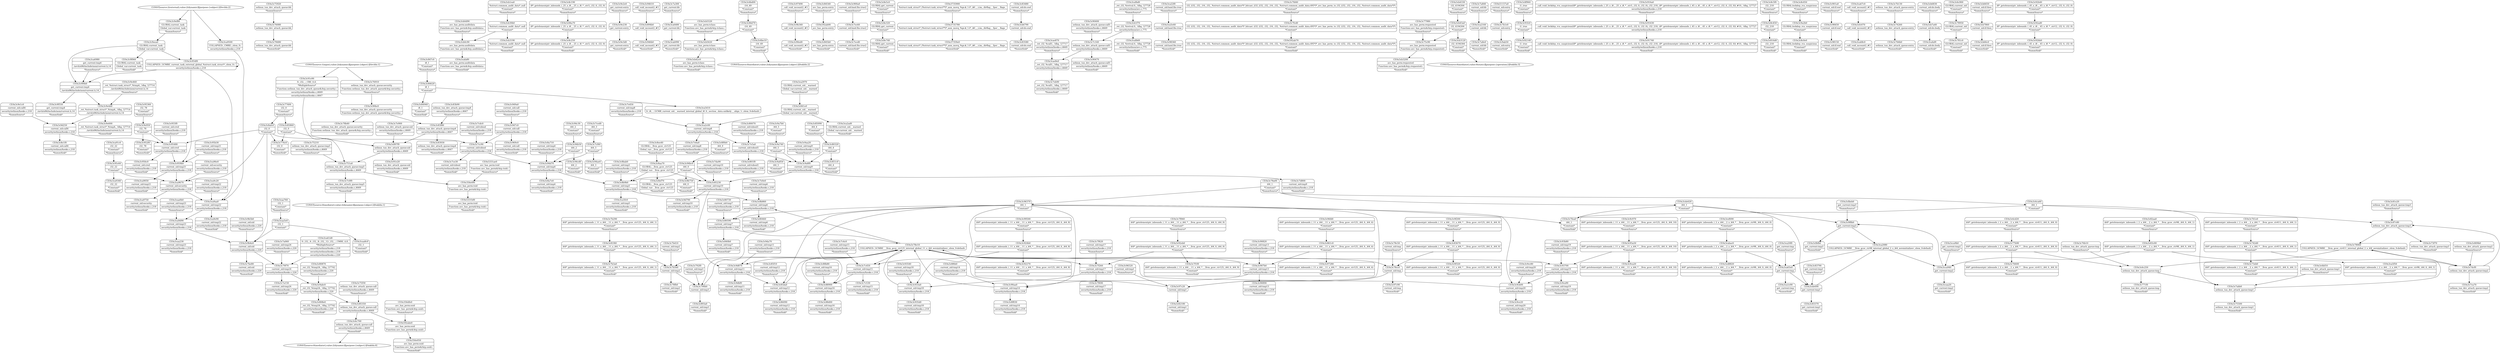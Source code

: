 digraph {
	"CONST[source:2(external),value:2(dynamic)][purpose:{subject}][SrcIdx:2]"
	CE0x3ca9e90 [shape=record,shape=Mrecord,label="{CE0x3ca9e90|current_sid:tmp22|security/selinux/hooks.c,218|*SummSink*}"]
	CE0x3c78480 [shape=record,shape=Mrecord,label="{CE0x3c78480|selinux_tun_dev_attach_queue:bb|*SummSink*}"]
	CE0x3cb0d90 [shape=record,shape=Mrecord,label="{CE0x3cb0d90|avc_has_perm:auditdata|Function::avc_has_perm&Arg::auditdata::|*SummSource*}"]
	CE0x3c9ca20 [shape=record,shape=Mrecord,label="{CE0x3c9ca20|i64*_getelementptr_inbounds_(_11_x_i64_,_11_x_i64_*___llvm_gcov_ctr125,_i64_0,_i64_10)|*Constant*|*SummSink*}"]
	CE0x3c8c250 [shape=record,shape=Mrecord,label="{CE0x3c8c250|i8*_getelementptr_inbounds_(_25_x_i8_,_25_x_i8_*_.str3,_i32_0,_i32_0)|*Constant*|*SummSink*}"]
	CE0x3c9e2e0 [shape=record,shape=Mrecord,label="{CE0x3c9e2e0|get_current:entry|*SummSource*}"]
	CE0x3c9e230 [shape=record,shape=Mrecord,label="{CE0x3c9e230|get_current:entry}"]
	CE0x3c9e3d0 [shape=record,shape=Mrecord,label="{CE0x3c9e3d0|get_current:entry|*SummSink*}"]
	CE0x3c894b0 [shape=record,shape=Mrecord,label="{CE0x3c894b0|_call_void_mcount()_#3}"]
	CE0x3c85f10 [shape=record,shape=Mrecord,label="{CE0x3c85f10|current_sid:tmp12|security/selinux/hooks.c,218|*SummSource*}"]
	CE0x3c78e10 [shape=record,shape=Mrecord,label="{CE0x3c78e10|COLLAPSED:_GCMRE___llvm_gcov_ctr125_internal_global_11_x_i64_zeroinitializer:_elem_0:default:}"]
	CE0x3c9eea0 [shape=record,shape=Mrecord,label="{CE0x3c9eea0|GLOBAL:current_task|Global_var:current_task}"]
	CE0x3ca6480 [shape=record,shape=Mrecord,label="{CE0x3ca6480|get_current:bb}"]
	CE0x3cb30b0 [shape=record,shape=Mrecord,label="{CE0x3cb30b0|%struct.common_audit_data*_null|*Constant*}"]
	CE0x3c9f4b0 [shape=record,shape=Mrecord,label="{CE0x3c9f4b0|get_current:tmp4|./arch/x86/include/asm/current.h,14}"]
	CE0x3c7dcf0 [shape=record,shape=Mrecord,label="{CE0x3c7dcf0|selinux_tun_dev_attach_queue:tmp2}"]
	CE0x3c83b90 [shape=record,shape=Mrecord,label="{CE0x3c83b90|selinux_tun_dev_attach_queue:tmp4|security/selinux/hooks.c,4667|*SummSource*}"]
	CE0x3c751a0 [shape=record,shape=Mrecord,label="{CE0x3c751a0|selinux_tun_dev_attach_queue:tmp5|security/selinux/hooks.c,4669}"]
	CE0x3c847c0 [shape=record,shape=Mrecord,label="{CE0x3c847c0|i8_1|*Constant*|*SummSource*}"]
	CE0x3c771f0 [shape=record,shape=Mrecord,label="{CE0x3c771f0|selinux_tun_dev_attach_queue:tmp|*SummSink*}"]
	CE0x3c82180 [shape=record,shape=Mrecord,label="{CE0x3c82180|current_sid:tmp1|*SummSink*}"]
	CE0x3c6bf10 [shape=record,shape=Mrecord,label="{CE0x3c6bf10|selinux_tun_dev_attach_queue:tmp1|*SummSource*}"]
	CE0x3c7e900 [shape=record,shape=Mrecord,label="{CE0x3c7e900|selinux_tun_dev_attach_queue:sid|security/selinux/hooks.c,4669|*SummSource*}"]
	CE0x3c93540 [shape=record,shape=Mrecord,label="{CE0x3c93540|current_sid:tmp18|security/selinux/hooks.c,218|*SummSource*}"]
	CE0x3c924b0 [shape=record,shape=Mrecord,label="{CE0x3c924b0|i64*_getelementptr_inbounds_(_11_x_i64_,_11_x_i64_*___llvm_gcov_ctr125,_i64_0,_i64_8)|*Constant*}"]
	CE0x3c6be10 [shape=record,shape=Mrecord,label="{CE0x3c6be10|i16_49|*Constant*|*SummSink*}"]
	CE0x3c90ed0 [shape=record,shape=Mrecord,label="{CE0x3c90ed0|_call_void_mcount()_#3|*SummSink*}"]
	CE0x592ab00 [shape=record,shape=Mrecord,label="{CE0x592ab00|avc_has_perm:entry}"]
	CE0x3c8f830 [shape=record,shape=Mrecord,label="{CE0x3c8f830|current_sid:tmp14|security/selinux/hooks.c,218|*SummSink*}"]
	CE0x3ca5fc0 [shape=record,shape=Mrecord,label="{CE0x3ca5fc0|current_sid:tmp5|security/selinux/hooks.c,218|*SummSink*}"]
	CE0x3c7f690 [shape=record,shape=Mrecord,label="{CE0x3c7f690|current_sid:tmp17|security/selinux/hooks.c,218|*SummSink*}"]
	CE0x3c80870 [shape=record,shape=Mrecord,label="{CE0x3c80870|_ret_i32_%tmp24,_!dbg_!27742|security/selinux/hooks.c,220|*SummSource*}"]
	CE0x3c7b560 [shape=record,shape=Mrecord,label="{CE0x3c7b560|current_sid:tmp2}"]
	CE0x3ca65e0 [shape=record,shape=Mrecord,label="{CE0x3ca65e0|get_current:tmp}"]
	CE0x3c900a0 [shape=record,shape=Mrecord,label="{CE0x3c900a0|current_sid:land.lhs.true2|*SummSource*}"]
	CE0x3c8e5c0 [shape=record,shape=Mrecord,label="{CE0x3c8e5c0|GLOBAL:get_current|*Constant*|*SummSource*}"]
	CE0x3c76910 [shape=record,shape=Mrecord,label="{CE0x3c76910|selinux_tun_dev_attach_queue:security|Function::selinux_tun_dev_attach_queue&Arg::security::|*SummSource*}"]
	CE0x3c8a7e0 [shape=record,shape=Mrecord,label="{CE0x3c8a7e0|current_sid:tmp4|security/selinux/hooks.c,218|*SummSink*}"]
	CE0x3c95480 [shape=record,shape=Mrecord,label="{CE0x3c95480|current_sid:cred|security/selinux/hooks.c,218}"]
	CE0x3c7a060 [shape=record,shape=Mrecord,label="{CE0x3c7a060|current_sid:tmp24|security/selinux/hooks.c,220|*SummSource*}"]
	CE0x3c93b80 [shape=record,shape=Mrecord,label="{CE0x3c93b80|current_sid:tmp19|security/selinux/hooks.c,218|*SummSource*}"]
	CE0x3cabac0 [shape=record,shape=Mrecord,label="{CE0x3cabac0|i64*_getelementptr_inbounds_(_2_x_i64_,_2_x_i64_*___llvm_gcov_ctr98,_i64_0,_i64_0)|*Constant*}"]
	CE0x3c75920 [shape=record,shape=Mrecord,label="{CE0x3c75920|selinux_tun_dev_attach_queue:bb|*SummSource*}"]
	CE0x3c742d0 [shape=record,shape=Mrecord,label="{CE0x3c742d0|i64*_getelementptr_inbounds_(_2_x_i64_,_2_x_i64_*___llvm_gcov_ctr411,_i64_0,_i64_1)|*Constant*}"]
	CE0x3c949a0 [shape=record,shape=Mrecord,label="{CE0x3c949a0|current_sid:call|security/selinux/hooks.c,218|*SummSource*}"]
	CE0x3c9b340 [shape=record,shape=Mrecord,label="{CE0x3c9b340|_call_void_mcount()_#3}"]
	CE0x3c7ca70 [shape=record,shape=Mrecord,label="{CE0x3c7ca70|selinux_tun_dev_attach_queue:tmp2|*SummSink*}"]
	CE0x3c7c4c0 [shape=record,shape=Mrecord,label="{CE0x3c7c4c0|current_sid:tmp15|security/selinux/hooks.c,218|*SummSource*}"]
	CE0x3c845b0 [shape=record,shape=Mrecord,label="{CE0x3c845b0|avc_has_perm:entry|*SummSink*}"]
	CE0x37359e0 [shape=record,shape=Mrecord,label="{CE0x37359e0|%struct.task_struct*_(%struct.task_struct**)*_asm_movq_%gs:$_1:P_,$0_,_r,im,_dirflag_,_fpsr_,_flags_|*SummSink*}"]
	CE0x3c78b40 [shape=record,shape=Mrecord,label="{CE0x3c78b40|selinux_tun_dev_attach_queue:security|Function::selinux_tun_dev_attach_queue&Arg::security::|*SummSink*}"]
	CE0x3c7ecd0 [shape=record,shape=Mrecord,label="{CE0x3c7ecd0|current_sid:land.lhs.true2|*SummSink*}"]
	CE0x3c6c700 [shape=record,shape=Mrecord,label="{CE0x3c6c700|selinux_tun_dev_attach_queue:call|security/selinux/hooks.c,4669|*SummSink*}"]
	CE0x3c7e450 [shape=record,shape=Mrecord,label="{CE0x3c7e450|current_sid:tmp8|security/selinux/hooks.c,218|*SummSource*}"]
	CE0x3c88900 [shape=record,shape=Mrecord,label="{CE0x3c88900|current_sid:tmp16|security/selinux/hooks.c,218}"]
	CE0x3c83580 [shape=record,shape=Mrecord,label="{CE0x3c83580|current_sid:do.end|*SummSink*}"]
	CE0x3cae870 [shape=record,shape=Mrecord,label="{CE0x3cae870|_ret_i32_%call1,_!dbg_!27717|security/selinux/hooks.c,4669|*SummSource*}"]
	CE0x3c969c0 [shape=record,shape=Mrecord,label="{CE0x3c969c0|current_sid:call|security/selinux/hooks.c,218|*SummSink*}"]
	CE0x3c9ca90 [shape=record,shape=Mrecord,label="{CE0x3c9ca90|current_sid:tmp19|security/selinux/hooks.c,218|*SummSink*}"]
	CE0x3ca22f0 [shape=record,shape=Mrecord,label="{CE0x3ca22f0|current_sid:land.lhs.true|*SummSource*}"]
	CE0x3c761e0 [shape=record,shape=Mrecord,label="{CE0x3c761e0|i64*_getelementptr_inbounds_(_2_x_i64_,_2_x_i64_*___llvm_gcov_ctr411,_i64_0,_i64_1)|*Constant*|*SummSource*}"]
	CE0x3c85da0 [shape=record,shape=Mrecord,label="{CE0x3c85da0|current_sid:tmp12|security/selinux/hooks.c,218}"]
	CE0x3cab990 [shape=record,shape=Mrecord,label="{CE0x3cab990|get_current:bb|*SummSink*}"]
	CE0x3c7fd40 [shape=record,shape=Mrecord,label="{CE0x3c7fd40|i32_(i32,_i32,_i16,_i32,_%struct.common_audit_data*)*_bitcast_(i32_(i32,_i32,_i16,_i32,_%struct.common_audit_data.495*)*_avc_has_perm_to_i32_(i32,_i32,_i16,_i32,_%struct.common_audit_data*)*)|*Constant*|*SummSource*}"]
	CE0x3c7b410 [shape=record,shape=Mrecord,label="{CE0x3c7b410|current_sid:tmp2|*SummSource*}"]
	CE0x592abe0 [shape=record,shape=Mrecord,label="{CE0x592abe0|avc_has_perm:ssid|Function::avc_has_perm&Arg::ssid::}"]
	CE0x3c90bc0 [shape=record,shape=Mrecord,label="{CE0x3c90bc0|selinux_tun_dev_attach_queue:security|Function::selinux_tun_dev_attach_queue&Arg::security::}"]
	CE0x3cb43a0 [shape=record,shape=Mrecord,label="{CE0x3cb43a0|i32_4194304|*Constant*}"]
	CE0x3c947c0 [shape=record,shape=Mrecord,label="{CE0x3c947c0|current_sid:call|security/selinux/hooks.c,218}"]
	CE0x3c790b0 [shape=record,shape=Mrecord,label="{CE0x3c790b0|current_sid:tmp3}"]
	CE0x3c933a0 [shape=record,shape=Mrecord,label="{CE0x3c933a0|current_sid:tmp18|security/selinux/hooks.c,218}"]
	CE0x356e050 [shape=record,shape=Mrecord,label="{CE0x356e050|avc_has_perm:ssid|Function::avc_has_perm&Arg::ssid::|*SummSink*}"]
	CE0x3c7a8e0 [shape=record,shape=Mrecord,label="{CE0x3c7a8e0|current_sid:bb|*SummSink*}"]
	CE0x3c8ee40 [shape=record,shape=Mrecord,label="{CE0x3c8ee40|GLOBAL:__llvm_gcov_ctr125|Global_var:__llvm_gcov_ctr125|*SummSource*}"]
	CE0x3c792f0 [shape=record,shape=Mrecord,label="{CE0x3c792f0|current_sid:tmp3|*SummSource*}"]
	CE0x3c8b9b0 [shape=record,shape=Mrecord,label="{CE0x3c8b9b0|current_sid:tmp5|security/selinux/hooks.c,218}"]
	CE0x3c80460 [shape=record,shape=Mrecord,label="{CE0x3c80460|current_sid:tmp6|security/selinux/hooks.c,218|*SummSink*}"]
	CE0x3ca1e90 [shape=record,shape=Mrecord,label="{CE0x3ca1e90|get_current:tmp|*SummSink*}"]
	CE0x3c6cd20 [shape=record,shape=Mrecord,label="{CE0x3c6cd20|i64*_getelementptr_inbounds_(_2_x_i64_,_2_x_i64_*___llvm_gcov_ctr411,_i64_0,_i64_0)|*Constant*|*SummSource*}"]
	CE0x3cb5620 [shape=record,shape=Mrecord,label="{CE0x3cb5620|avc_has_perm:tclass|Function::avc_has_perm&Arg::tclass::}"]
	CE0x3c9a850 [shape=record,shape=Mrecord,label="{CE0x3c9a850|i64_5|*Constant*|*SummSink*}"]
	CE0x3c7ced0 [shape=record,shape=Mrecord,label="{CE0x3c7ced0|i64_3|*Constant*|*SummSource*}"]
	CE0x3cafbd0 [shape=record,shape=Mrecord,label="{CE0x3cafbd0|_ret_i32_%retval.0,_!dbg_!27728|security/selinux/avc.c,775|*SummSource*}"]
	CE0x3c94ae0 [shape=record,shape=Mrecord,label="{CE0x3c94ae0|i64_3|*Constant*|*SummSink*}"]
	CE0x3c851c0 [shape=record,shape=Mrecord,label="{CE0x3c851c0|i64_4|*Constant*|*SummSink*}"]
	CE0x3c8afc0 [shape=record,shape=Mrecord,label="{CE0x3c8afc0|i32_0|*Constant*}"]
	CE0x3c9a8f0 [shape=record,shape=Mrecord,label="{CE0x3c9a8f0|current_sid:tmp9|security/selinux/hooks.c,218}"]
	CE0x3c955f0 [shape=record,shape=Mrecord,label="{CE0x3c955f0|current_sid:cred|security/selinux/hooks.c,218|*SummSource*}"]
	CE0x3ca9aa0 [shape=record,shape=Mrecord,label="{CE0x3ca9aa0|current_sid:tmp22|security/selinux/hooks.c,218}"]
	CE0x3cb0c90 [shape=record,shape=Mrecord,label="{CE0x3cb0c90|avc_has_perm:auditdata|Function::avc_has_perm&Arg::auditdata::}"]
	CE0x3c86090 [shape=record,shape=Mrecord,label="{CE0x3c86090|current_sid:tmp12|security/selinux/hooks.c,218|*SummSink*}"]
	CE0x3c87c80 [shape=record,shape=Mrecord,label="{CE0x3c87c80|selinux_tun_dev_attach_queue:tmp3}"]
	CE0x3ca2c00 [shape=record,shape=Mrecord,label="{CE0x3ca2c00|current_sid:tmp8|security/selinux/hooks.c,218}"]
	CE0x3c952f0 [shape=record,shape=Mrecord,label="{CE0x3c952f0|i32_78|*Constant*|*SummSink*}"]
	CE0x3c8e1f0 [shape=record,shape=Mrecord,label="{CE0x3c8e1f0|current_sid:call4|security/selinux/hooks.c,218|*SummSink*}"]
	CE0x3c9f8b0 [shape=record,shape=Mrecord,label="{CE0x3c9f8b0|get_current:tmp3}"]
	CE0x3c959b0 [shape=record,shape=Mrecord,label="{CE0x3c959b0|current_sid:tmp21|security/selinux/hooks.c,218}"]
	CE0x3c76080 [shape=record,shape=Mrecord,label="{CE0x3c76080|selinux_tun_dev_attach_queue:bb}"]
	CE0x3cb1f70 [shape=record,shape=Mrecord,label="{CE0x3cb1f70|_ret_i32_%retval.0,_!dbg_!27728|security/selinux/avc.c,775}"]
	CE0x3cde690 [shape=record,shape=Mrecord,label="{CE0x3cde690|get_current:tmp1}"]
	CE0x3ca5410 [shape=record,shape=Mrecord,label="{CE0x3ca5410|0:_i8,_:_GCMR_current_sid.__warned_internal_global_i8_0,_section_.data.unlikely_,_align_1:_elem_0:default:}"]
	CE0x3c9a740 [shape=record,shape=Mrecord,label="{CE0x3c9a740|i64_5|*Constant*}"]
	CE0x3c809b0 [shape=record,shape=Mrecord,label="{CE0x3c809b0|selinux_tun_dev_attach_queue:tmp2|*SummSource*}"]
	CE0x3c73f70 [shape=record,shape=Mrecord,label="{CE0x3c73f70|selinux_tun_dev_attach_queue:tmp3|*SummSink*}"]
	CE0x3c7a150 [shape=record,shape=Mrecord,label="{CE0x3c7a150|current_sid:tmp24|security/selinux/hooks.c,220|*SummSink*}"]
	CE0x3c77980 [shape=record,shape=Mrecord,label="{CE0x3c77980|avc_has_perm:requested|Function::avc_has_perm&Arg::requested::|*SummSource*}"]
	CE0x3c7b290 [shape=record,shape=Mrecord,label="{CE0x3c7b290|i64*_getelementptr_inbounds_(_11_x_i64_,_11_x_i64_*___llvm_gcov_ctr125,_i64_0,_i64_1)|*Constant*|*SummSource*}"]
	CE0x3c7fea0 [shape=record,shape=Mrecord,label="{CE0x3c7fea0|i64_1|*Constant*|*SummSink*}"]
	CE0x3c9ab50 [shape=record,shape=Mrecord,label="{CE0x3c9ab50|current_sid:entry|*SummSink*}"]
	CE0x3c94b50 [shape=record,shape=Mrecord,label="{CE0x3c94b50|i64_2|*Constant*}"]
	CE0x3c7abb0 [shape=record,shape=Mrecord,label="{CE0x3c7abb0|selinux_tun_dev_attach_queue:tmp1}"]
	CE0x3c7c160 [shape=record,shape=Mrecord,label="{CE0x3c7c160|selinux_tun_dev_attach_queue:call1|security/selinux/hooks.c,4669}"]
	CE0x3c8e740 [shape=record,shape=Mrecord,label="{CE0x3c8e740|GLOBAL:get_current|*Constant*|*SummSink*}"]
	CE0x3c9c970 [shape=record,shape=Mrecord,label="{CE0x3c9c970|i64*_getelementptr_inbounds_(_11_x_i64_,_11_x_i64_*___llvm_gcov_ctr125,_i64_0,_i64_10)|*Constant*|*SummSource*}"]
	CE0x3c7a300 [shape=record,shape=Mrecord,label="{CE0x3c7a300|get_current:bb|*SummSource*}"]
	CE0x356dfe0 [shape=record,shape=Mrecord,label="{CE0x356dfe0|avc_has_perm:ssid|Function::avc_has_perm&Arg::ssid::|*SummSource*}"]
	CE0x3c9d870 [shape=record,shape=Mrecord,label="{CE0x3c9d870|current_sid:tmp11|security/selinux/hooks.c,218}"]
	CE0x3c808e0 [shape=record,shape=Mrecord,label="{CE0x3c808e0|_ret_i32_%tmp24,_!dbg_!27742|security/selinux/hooks.c,220|*SummSink*}"]
	CE0x3c956c0 [shape=record,shape=Mrecord,label="{CE0x3c956c0|current_sid:cred|security/selinux/hooks.c,218|*SummSink*}"]
	CE0x3c8b860 [shape=record,shape=Mrecord,label="{CE0x3c8b860|current_sid:tmp6|security/selinux/hooks.c,218}"]
	CE0x3c8f960 [shape=record,shape=Mrecord,label="{CE0x3c8f960|i1_true|*Constant*|*SummSource*}"]
	CE0x3c6c250 [shape=record,shape=Mrecord,label="{CE0x3c6c250|selinux_tun_dev_attach_queue:tmp}"]
	CE0x3c7cf40 [shape=record,shape=Mrecord,label="{CE0x3c7cf40|i64_3|*Constant*}"]
	CE0x3c776c0 [shape=record,shape=Mrecord,label="{CE0x3c776c0|i32_0|*Constant*|*SummSink*}"]
	CE0x3cb1ea0 [shape=record,shape=Mrecord,label="{CE0x3cb1ea0|%struct.common_audit_data*_null|*Constant*|*SummSource*}"]
	CE0x3c75210 [shape=record,shape=Mrecord,label="{CE0x3c75210|selinux_tun_dev_attach_queue:tmp5|security/selinux/hooks.c,4669|*SummSource*}"]
	CE0x3caa5e0 [shape=record,shape=Mrecord,label="{CE0x3caa5e0|i32_1|*Constant*}"]
	CE0x3c9abc0 [shape=record,shape=Mrecord,label="{CE0x3c9abc0|_ret_i32_%tmp24,_!dbg_!27742|security/selinux/hooks.c,220}"]
	CE0x3c96fd0 [shape=record,shape=Mrecord,label="{CE0x3c96fd0|i64*_getelementptr_inbounds_(_11_x_i64_,_11_x_i64_*___llvm_gcov_ctr125,_i64_0,_i64_6)|*Constant*|*SummSource*}"]
	CE0x3c96370 [shape=record,shape=Mrecord,label="{CE0x3c96370|i64_1|*Constant*}"]
	CE0x3c78cc0 [shape=record,shape=Mrecord,label="{CE0x3c78cc0|current_sid:tmp}"]
	CE0x3c91630 [shape=record,shape=Mrecord,label="{CE0x3c91630|_call_void_lockdep_rcu_suspicious(i8*_getelementptr_inbounds_(_25_x_i8_,_25_x_i8_*_.str3,_i32_0,_i32_0),_i32_218,_i8*_getelementptr_inbounds_(_45_x_i8_,_45_x_i8_*_.str12,_i32_0,_i32_0))_#10,_!dbg_!27727|security/selinux/hooks.c,218}"]
	CE0x3ca96e0 [shape=record,shape=Mrecord,label="{CE0x3ca96e0|current_sid:security|security/selinux/hooks.c,218|*SummSource*}"]
	"CONST[source:1(input),value:2(dynamic)][purpose:{object}][SrcIdx:1]"
	CE0x3cae8e0 [shape=record,shape=Mrecord,label="{CE0x3cae8e0|_ret_i32_%call1,_!dbg_!27717|security/selinux/hooks.c,4669}"]
	CE0x3ca2970 [shape=record,shape=Mrecord,label="{CE0x3ca2970|GLOBAL:current_sid.__warned|Global_var:current_sid.__warned|*SummSource*}"]
	CE0x3c8c5f0 [shape=record,shape=Mrecord,label="{CE0x3c8c5f0|i32_218|*Constant*|*SummSource*}"]
	CE0x3c84d70 [shape=record,shape=Mrecord,label="{CE0x3c84d70|i16_49|*Constant*}"]
	CE0x3c7cdc0 [shape=record,shape=Mrecord,label="{CE0x3c7cdc0|current_sid:tobool|security/selinux/hooks.c,218|*SummSource*}"]
	CE0x3c84940 [shape=record,shape=Mrecord,label="{CE0x3c84940|i8_1|*Constant*|*SummSink*}"]
	"CONST[source:0(mediator),value:0(static)][purpose:{operation}][SnkIdx:3]"
	CE0x3c7c450 [shape=record,shape=Mrecord,label="{CE0x3c7c450|current_sid:tmp15|security/selinux/hooks.c,218}"]
	CE0x3ca91c0 [shape=record,shape=Mrecord,label="{CE0x3ca91c0|i32_22|*Constant*|*SummSource*}"]
	CE0x3c75c90 [shape=record,shape=Mrecord,label="{CE0x3c75c90|avc_has_perm:requested|Function::avc_has_perm&Arg::requested::}"]
	CE0x3c7c0f0 [shape=record,shape=Mrecord,label="{CE0x3c7c0f0|selinux_tun_dev_attach_queue:tmp5|security/selinux/hooks.c,4669|*SummSink*}"]
	"CONST[source:0(mediator),value:2(dynamic)][purpose:{object}][SnkIdx:1]"
	CE0x3c9dbf0 [shape=record,shape=Mrecord,label="{CE0x3c9dbf0|current_sid:tmp11|security/selinux/hooks.c,218|*SummSink*}"]
	CE0x3735780 [shape=record,shape=Mrecord,label="{CE0x3735780|%struct.task_struct*_(%struct.task_struct**)*_asm_movq_%gs:$_1:P_,$0_,_r,im,_dirflag_,_fpsr_,_flags_}"]
	CE0x3c7e6a0 [shape=record,shape=Mrecord,label="{CE0x3c7e6a0|current_sid:tmp8|security/selinux/hooks.c,218|*SummSink*}"]
	CE0x3c916a0 [shape=record,shape=Mrecord,label="{CE0x3c916a0|_call_void_lockdep_rcu_suspicious(i8*_getelementptr_inbounds_(_25_x_i8_,_25_x_i8_*_.str3,_i32_0,_i32_0),_i32_218,_i8*_getelementptr_inbounds_(_45_x_i8_,_45_x_i8_*_.str12,_i32_0,_i32_0))_#10,_!dbg_!27727|security/selinux/hooks.c,218|*SummSource*}"]
	CE0x3c8c0e0 [shape=record,shape=Mrecord,label="{CE0x3c8c0e0|GLOBAL:lockdep_rcu_suspicious|*Constant*|*SummSink*}"]
	CE0x3cde620 [shape=record,shape=Mrecord,label="{CE0x3cde620|i64_1|*Constant*}"]
	CE0x3c8ef70 [shape=record,shape=Mrecord,label="{CE0x3c8ef70|GLOBAL:__llvm_gcov_ctr125|Global_var:__llvm_gcov_ctr125|*SummSink*}"]
	CE0x3cb3200 [shape=record,shape=Mrecord,label="{CE0x3cb3200|avc_has_perm:requested|Function::avc_has_perm&Arg::requested::|*SummSink*}"]
	CE0x3ca9750 [shape=record,shape=Mrecord,label="{CE0x3ca9750|current_sid:security|security/selinux/hooks.c,218|*SummSink*}"]
	CE0x3735900 [shape=record,shape=Mrecord,label="{CE0x3735900|%struct.task_struct*_(%struct.task_struct**)*_asm_movq_%gs:$_1:P_,$0_,_r,im,_dirflag_,_fpsr_,_flags_|*SummSource*}"]
	CE0x3c897f0 [shape=record,shape=Mrecord,label="{CE0x3c897f0|selinux_tun_dev_attach_queue:sid|security/selinux/hooks.c,4669}"]
	CE0x3c7ce30 [shape=record,shape=Mrecord,label="{CE0x3c7ce30|current_sid:tobool|security/selinux/hooks.c,218|*SummSink*}"]
	CE0x3c85350 [shape=record,shape=Mrecord,label="{CE0x3c85350|selinux_tun_dev_attach_queue:call|security/selinux/hooks.c,4669}"]
	CE0x3c78c50 [shape=record,shape=Mrecord,label="{CE0x3c78c50|current_sid:tmp|*SummSource*}"]
	CE0x3c77b90 [shape=record,shape=Mrecord,label="{CE0x3c77b90|i64*_getelementptr_inbounds_(_2_x_i64_,_2_x_i64_*___llvm_gcov_ctr411,_i64_0,_i64_0)|*Constant*}"]
	CE0x3cb5520 [shape=record,shape=Mrecord,label="{CE0x3cb5520|avc_has_perm:tclass|Function::avc_has_perm&Arg::tclass::|*SummSource*}"]
	CE0x3caa760 [shape=record,shape=Mrecord,label="{CE0x3caa760|i32_1|*Constant*|*SummSource*}"]
	CE0x3cef690 [shape=record,shape=Mrecord,label="{CE0x3cef690|i64*_getelementptr_inbounds_(_2_x_i64_,_2_x_i64_*___llvm_gcov_ctr98,_i64_0,_i64_0)|*Constant*|*SummSource*}"]
	CE0x3c8bab0 [shape=record,shape=Mrecord,label="{CE0x3c8bab0|current_sid:tmp5|security/selinux/hooks.c,218|*SummSource*}"]
	CE0x3c93700 [shape=record,shape=Mrecord,label="{CE0x3c93700|current_sid:tmp19|security/selinux/hooks.c,218}"]
	CE0x3c98450 [shape=record,shape=Mrecord,label="{CE0x3c98450|current_sid:if.end}"]
	CE0x3caa230 [shape=record,shape=Mrecord,label="{CE0x3caa230|current_sid:tmp23|security/selinux/hooks.c,218|*SummSink*}"]
	CE0x3c97280 [shape=record,shape=Mrecord,label="{CE0x3c97280|i64*_getelementptr_inbounds_(_11_x_i64_,_11_x_i64_*___llvm_gcov_ctr125,_i64_0,_i64_6)|*Constant*|*SummSink*}"]
	CE0x3c84620 [shape=record,shape=Mrecord,label="{CE0x3c84620|i8_1|*Constant*}"]
	CE0x3ca20f0 [shape=record,shape=Mrecord,label="{CE0x3ca20f0|get_current:tmp|*SummSource*}"]
	CE0x3c98360 [shape=record,shape=Mrecord,label="{CE0x3c98360|current_sid:land.lhs.true|*SummSink*}"]
	CE0x3c9b5b0 [shape=record,shape=Mrecord,label="{CE0x3c9b5b0|current_sid:sid|security/selinux/hooks.c,220|*SummSource*}"]
	CE0x3c9e600 [shape=record,shape=Mrecord,label="{CE0x3c9e600|_ret_%struct.task_struct*_%tmp4,_!dbg_!27714|./arch/x86/include/asm/current.h,14|*SummSink*}"]
	CE0x3caa8c0 [shape=record,shape=Mrecord,label="{CE0x3caa8c0|i32_1|*Constant*|*SummSink*}"]
	CE0x3c7ec60 [shape=record,shape=Mrecord,label="{CE0x3c7ec60|current_sid:land.lhs.true2}"]
	CE0x3c93a50 [shape=record,shape=Mrecord,label="{CE0x3c93a50|i64*_getelementptr_inbounds_(_11_x_i64_,_11_x_i64_*___llvm_gcov_ctr125,_i64_0,_i64_10)|*Constant*}"]
	CE0x3cafa80 [shape=record,shape=Mrecord,label="{CE0x3cafa80|avc_has_perm:auditdata|Function::avc_has_perm&Arg::auditdata::|*SummSink*}"]
	CE0x3c7d800 [shape=record,shape=Mrecord,label="{CE0x3c7d800|current_sid:tmp9|security/selinux/hooks.c,218|*SummSink*}"]
	CE0x3c7da90 [shape=record,shape=Mrecord,label="{CE0x3c7da90|current_sid:tmp10|security/selinux/hooks.c,218|*SummSource*}"]
	CE0x3cca9b0 [shape=record,shape=Mrecord,label="{CE0x3cca9b0|get_current:tmp2|*SummSource*}"]
	CE0x3c94d70 [shape=record,shape=Mrecord,label="{CE0x3c94d70|current_sid:tmp4|security/selinux/hooks.c,218}"]
	CE0x3c80730 [shape=record,shape=Mrecord,label="{CE0x3c80730|current_sid:tmp7|security/selinux/hooks.c,218|*SummSource*}"]
	CE0x3c8f6b0 [shape=record,shape=Mrecord,label="{CE0x3c8f6b0|current_sid:tmp14|security/selinux/hooks.c,218|*SummSource*}"]
	CE0x3c94cd0 [shape=record,shape=Mrecord,label="{CE0x3c94cd0|i64_2|*Constant*|*SummSink*}"]
	"CONST[source:0(mediator),value:2(dynamic)][purpose:{object}][SnkIdx:2]"
	CE0x3c7fcd0 [shape=record,shape=Mrecord,label="{CE0x3c7fcd0|i32_(i32,_i32,_i16,_i32,_%struct.common_audit_data*)*_bitcast_(i32_(i32,_i32,_i16,_i32,_%struct.common_audit_data.495*)*_avc_has_perm_to_i32_(i32,_i32,_i16,_i32,_%struct.common_audit_data*)*)|*Constant*}"]
	CE0x3c8c190 [shape=record,shape=Mrecord,label="{CE0x3c8c190|i8*_getelementptr_inbounds_(_25_x_i8_,_25_x_i8_*_.str3,_i32_0,_i32_0)|*Constant*|*SummSource*}"]
	CE0x3cca940 [shape=record,shape=Mrecord,label="{CE0x3cca940|get_current:tmp2}"]
	CE0x3c83930 [shape=record,shape=Mrecord,label="{CE0x3c83930|selinux_tun_dev_attach_queue:tmp4|security/selinux/hooks.c,4667|*SummSink*}"]
	CE0x3ca6980 [shape=record,shape=Mrecord,label="{CE0x3ca6980|get_current:tmp4|./arch/x86/include/asm/current.h,14|*SummSource*}"]
	CE0x3c7be80 [shape=record,shape=Mrecord,label="{CE0x3c7be80|current_sid:sid|security/selinux/hooks.c,220|*SummSink*}"]
	"CONST[source:0(mediator),value:2(dynamic)][purpose:{subject}][SnkIdx:0]"
	CE0x3c78a00 [shape=record,shape=Mrecord,label="{CE0x3c78a00|i64_1|*Constant*|*SummSource*}"]
	CE0x3c91740 [shape=record,shape=Mrecord,label="{CE0x3c91740|_call_void_lockdep_rcu_suspicious(i8*_getelementptr_inbounds_(_25_x_i8_,_25_x_i8_*_.str3,_i32_0,_i32_0),_i32_218,_i8*_getelementptr_inbounds_(_45_x_i8_,_45_x_i8_*_.str12,_i32_0,_i32_0))_#10,_!dbg_!27727|security/selinux/hooks.c,218|*SummSink*}"]
	CE0x3cfc070 [shape=record,shape=Mrecord,label="{CE0x3cfc070|_call_void_mcount()_#3}"]
	CE0x3c85860 [shape=record,shape=Mrecord,label="{CE0x3c85860|i32_0|*Constant*}"]
	CE0x3c75500 [shape=record,shape=Mrecord,label="{CE0x3c75500|selinux_tun_dev_attach_queue:tmp1|*SummSink*}"]
	CE0x3c7b1e0 [shape=record,shape=Mrecord,label="{CE0x3c7b1e0|current_sid:entry}"]
	CE0x3c9cc80 [shape=record,shape=Mrecord,label="{CE0x3c9cc80|current_sid:tmp20|security/selinux/hooks.c,218|*SummSource*}"]
	CE0x3c94c30 [shape=record,shape=Mrecord,label="{CE0x3c94c30|i64_2|*Constant*|*SummSource*}"]
	CE0x3c9e950 [shape=record,shape=Mrecord,label="{CE0x3c9e950|i32_78|*Constant*}"]
	CE0x3c96520 [shape=record,shape=Mrecord,label="{CE0x3c96520|current_sid:tmp1|*SummSource*}"]
	CE0x3c6bd00 [shape=record,shape=Mrecord,label="{CE0x3c6bd00|i16_49|*Constant*|*SummSource*}"]
	CE0x3c7b130 [shape=record,shape=Mrecord,label="{CE0x3c7b130|selinux_tun_dev_attach_queue:entry|*SummSource*}"]
	CE0x3ca9670 [shape=record,shape=Mrecord,label="{CE0x3ca9670|current_sid:security|security/selinux/hooks.c,218}"]
	CE0x3cb6830 [shape=record,shape=Mrecord,label="{CE0x3cb6830|current_sid:do.body|*SummSource*}"]
	CE0x3c907b0 [shape=record,shape=Mrecord,label="{CE0x3c907b0|current_sid:tmp13|security/selinux/hooks.c,218}"]
	CE0x3c99500 [shape=record,shape=Mrecord,label="{CE0x3c99500|i64*_getelementptr_inbounds_(_11_x_i64_,_11_x_i64_*___llvm_gcov_ctr125,_i64_0,_i64_8)|*Constant*|*SummSource*}"]
	CE0x3ca5e40 [shape=record,shape=Mrecord,label="{CE0x3ca5e40|current_sid:land.lhs.true}"]
	CE0x3c8c050 [shape=record,shape=Mrecord,label="{CE0x3c8c050|GLOBAL:lockdep_rcu_suspicious|*Constant*|*SummSource*}"]
	CE0x3c88b80 [shape=record,shape=Mrecord,label="{CE0x3c88b80|current_sid:tmp16|security/selinux/hooks.c,218|*SummSource*}"]
	CE0x3ca9050 [shape=record,shape=Mrecord,label="{CE0x3ca9050|current_sid:tmp21|security/selinux/hooks.c,218|*SummSink*}"]
	CE0x3c7f260 [shape=record,shape=Mrecord,label="{CE0x3c7f260|current_sid:tmp17|security/selinux/hooks.c,218}"]
	CE0x3c893a0 [shape=record,shape=Mrecord,label="{CE0x3c893a0|current_sid:tmp3|*SummSink*}"]
	CE0x3c8b750 [shape=record,shape=Mrecord,label="{CE0x3c8b750|i64_0|*Constant*|*SummSink*}"]
	CE0x3ca2080 [shape=record,shape=Mrecord,label="{CE0x3ca2080|COLLAPSED:_GCMRE___llvm_gcov_ctr98_internal_global_2_x_i64_zeroinitializer:_elem_0:default:}"]
	CE0x3c78950 [shape=record,shape=Mrecord,label="{CE0x3c78950|GLOBAL:current_sid|*Constant*}"]
	CE0x3ca68c0 [shape=record,shape=Mrecord,label="{CE0x3ca68c0|_call_void_mcount()_#3|*SummSink*}"]
	CE0x3c840b0 [shape=record,shape=Mrecord,label="{CE0x3c840b0|current_sid:tmp7|security/selinux/hooks.c,218|*SummSink*}"]
	CE0x3c82aa0 [shape=record,shape=Mrecord,label="{CE0x3c82aa0|i64*_getelementptr_inbounds_(_2_x_i64_,_2_x_i64_*___llvm_gcov_ctr98,_i64_0,_i64_1)|*Constant*|*SummSource*}"]
	CE0x3c84540 [shape=record,shape=Mrecord,label="{CE0x3c84540|avc_has_perm:entry|*SummSource*}"]
	CE0x3ca5f50 [shape=record,shape=Mrecord,label="{CE0x3ca5f50|i64*_getelementptr_inbounds_(_2_x_i64_,_2_x_i64_*___llvm_gcov_ctr98,_i64_0,_i64_1)|*Constant*|*SummSink*}"]
	CE0x3c91e20 [shape=record,shape=Mrecord,label="{CE0x3c91e20|selinux_tun_dev_attach_queue:sid|security/selinux/hooks.c,4669|*SummSink*}"]
	CE0x3cb66c0 [shape=record,shape=Mrecord,label="{CE0x3cb66c0|current_sid:if.then|*SummSink*}"]
	CE0x3c7eb90 [shape=record,shape=Mrecord,label="{CE0x3c7eb90|_ret_i32_%call1,_!dbg_!27717|security/selinux/hooks.c,4669|*SummSink*}"]
	CE0x592ab70 [shape=record,shape=Mrecord,label="{CE0x592ab70|i32_(i32,_i32,_i16,_i32,_%struct.common_audit_data*)*_bitcast_(i32_(i32,_i32,_i16,_i32,_%struct.common_audit_data.495*)*_avc_has_perm_to_i32_(i32,_i32,_i16,_i32,_%struct.common_audit_data*)*)|*Constant*|*SummSink*}"]
	CE0x3c97c90 [shape=record,shape=Mrecord,label="{CE0x3c97c90|current_sid:tmp|*SummSink*}"]
	CE0x356e0f0 [shape=record,shape=Mrecord,label="{CE0x356e0f0|avc_has_perm:tsid|Function::avc_has_perm&Arg::tsid::}"]
	CE0x3cb7a40 [shape=record,shape=Mrecord,label="{CE0x3cb7a40|current_sid:do.body}"]
	CE0x3cafb60 [shape=record,shape=Mrecord,label="{CE0x3cafb60|_ret_i32_%retval.0,_!dbg_!27728|security/selinux/avc.c,775|*SummSink*}"]
	CE0x3c841e0 [shape=record,shape=Mrecord,label="{CE0x3c841e0|GLOBAL:current_sid.__warned|Global_var:current_sid.__warned}"]
	CE0x3c9a7b0 [shape=record,shape=Mrecord,label="{CE0x3c9a7b0|i64_5|*Constant*|*SummSource*}"]
	CE0x3c78060 [shape=record,shape=Mrecord,label="{CE0x3c78060|COLLAPSED:_GCMRE___llvm_gcov_ctr411_internal_global_2_x_i64_zeroinitializer:_elem_0:default:}"]
	CE0x3c95b30 [shape=record,shape=Mrecord,label="{CE0x3c95b30|current_sid:tmp21|security/selinux/hooks.c,218|*SummSource*}"]
	CE0x3c92bb0 [shape=record,shape=Mrecord,label="{CE0x3c92bb0|i8*_getelementptr_inbounds_(_45_x_i8_,_45_x_i8_*_.str12,_i32_0,_i32_0)|*Constant*|*SummSink*}"]
	CE0x3c9e460 [shape=record,shape=Mrecord,label="{CE0x3c9e460|_ret_%struct.task_struct*_%tmp4,_!dbg_!27714|./arch/x86/include/asm/current.h,14|*SummSource*}"]
	CE0x3c85230 [shape=record,shape=Mrecord,label="{CE0x3c85230|current_sid:tmp10|security/selinux/hooks.c,218}"]
	CE0x3c9f060 [shape=record,shape=Mrecord,label="{CE0x3c9f060|GLOBAL:current_task|Global_var:current_task|*SummSink*}"]
	CE0x3c9d250 [shape=record,shape=Mrecord,label="{CE0x3c9d250|current_sid:call4|security/selinux/hooks.c,218}"]
	CE0x3c8a710 [shape=record,shape=Mrecord,label="{CE0x3c8a710|current_sid:tmp4|security/selinux/hooks.c,218|*SummSource*}"]
	CE0x5331bf0 [shape=record,shape=Mrecord,label="{CE0x5331bf0|avc_has_perm:tsid|Function::avc_has_perm&Arg::tsid::|*SummSink*}"]
	CE0x3ca2ad0 [shape=record,shape=Mrecord,label="{CE0x3ca2ad0|GLOBAL:current_sid.__warned|Global_var:current_sid.__warned|*SummSink*}"]
	CE0x3c98150 [shape=record,shape=Mrecord,label="{CE0x3c98150|current_sid:if.end|*SummSink*}"]
	CE0x3c90400 [shape=record,shape=Mrecord,label="{CE0x3c90400|selinux_tun_dev_attach_queue:call1|security/selinux/hooks.c,4669|*SummSource*}"]
	CE0x3c7c530 [shape=record,shape=Mrecord,label="{CE0x3c7c530|current_sid:tmp15|security/selinux/hooks.c,218|*SummSink*}"]
	CE0x3c7f620 [shape=record,shape=Mrecord,label="{CE0x3c7f620|current_sid:tmp17|security/selinux/hooks.c,218|*SummSource*}"]
	CE0x3c80590 [shape=record,shape=Mrecord,label="{CE0x3c80590|current_sid:tmp7|security/selinux/hooks.c,218}"]
	CE0x3c8e320 [shape=record,shape=Mrecord,label="{CE0x3c8e320|GLOBAL:get_current|*Constant*}"]
	CE0x3cb6650 [shape=record,shape=Mrecord,label="{CE0x3cb6650|current_sid:if.then|*SummSource*}"]
	CE0x3c9f550 [shape=record,shape=Mrecord,label="{CE0x3c9f550|get_current:tmp4|./arch/x86/include/asm/current.h,14|*SummSink*}"]
	CE0x3c84a70 [shape=record,shape=Mrecord,label="{CE0x3c84a70|i8*_getelementptr_inbounds_(_25_x_i8_,_25_x_i8_*_.str3,_i32_0,_i32_0)|*Constant*}"]
	CE0x3c901a0 [shape=record,shape=Mrecord,label="{CE0x3c901a0|current_sid:if.end|*SummSource*}"]
	CE0x3c77400 [shape=record,shape=Mrecord,label="{CE0x3c77400|i32_0|*Constant*|*SummSource*}"]
	CE0x3ca61d0 [shape=record,shape=Mrecord,label="{CE0x3ca61d0|0:_i32,_4:_i32,_8:_i32,_12:_i32,_:_CMRE_4,8_|*MultipleSource*|security/selinux/hooks.c,218|security/selinux/hooks.c,218|security/selinux/hooks.c,220}"]
	CE0x3c80320 [shape=record,shape=Mrecord,label="{CE0x3c80320|i64_4|*Constant*}"]
	CE0x3c92eb0 [shape=record,shape=Mrecord,label="{CE0x3c92eb0|i64*_getelementptr_inbounds_(_11_x_i64_,_11_x_i64_*___llvm_gcov_ctr125,_i64_0,_i64_9)|*Constant*}"]
	CE0x3c946b0 [shape=record,shape=Mrecord,label="{CE0x3c946b0|_call_void_mcount()_#3|*SummSink*}"]
	CE0x3c91e90 [shape=record,shape=Mrecord,label="{CE0x3c91e90|0:_i32,_:_CRE_0,4_|*MultipleSource*|Function::selinux_tun_dev_attach_queue&Arg::security::|security/selinux/hooks.c,4669|security/selinux/hooks.c,4667}"]
	CE0x3c8c450 [shape=record,shape=Mrecord,label="{CE0x3c8c450|i32_218|*Constant*}"]
	CE0x3c90aa0 [shape=record,shape=Mrecord,label="{CE0x3c90aa0|current_sid:tmp14|security/selinux/hooks.c,218}"]
	CE0x3ca2160 [shape=record,shape=Mrecord,label="{CE0x3ca2160|current_sid:bb}"]
	CE0x3c9f320 [shape=record,shape=Mrecord,label="{CE0x3c9f320|i64*_getelementptr_inbounds_(_11_x_i64_,_11_x_i64_*___llvm_gcov_ctr125,_i64_0,_i64_0)|*Constant*|*SummSink*}"]
	CE0x5331ae0 [shape=record,shape=Mrecord,label="{CE0x5331ae0|avc_has_perm:tsid|Function::avc_has_perm&Arg::tsid::|*SummSource*}"]
	CE0x3c816d0 [shape=record,shape=Mrecord,label="{CE0x3c816d0|i32_218|*Constant*|*SummSink*}"]
	CE0x3c801f0 [shape=record,shape=Mrecord,label="{CE0x3c801f0|current_sid:tobool1|security/selinux/hooks.c,218|*SummSink*}"]
	CE0x3c7cc90 [shape=record,shape=Mrecord,label="{CE0x3c7cc90|current_sid:tobool|security/selinux/hooks.c,218}"]
	CE0x3cb6790 [shape=record,shape=Mrecord,label="{CE0x3cb6790|current_sid:do.end}"]
	CE0x3c861c0 [shape=record,shape=Mrecord,label="{CE0x3c861c0|i64*_getelementptr_inbounds_(_11_x_i64_,_11_x_i64_*___llvm_gcov_ctr125,_i64_0,_i64_6)|*Constant*}"]
	CE0x3c97c20 [shape=record,shape=Mrecord,label="{CE0x3c97c20|current_sid:tmp1}"]
	CE0x3caa0b0 [shape=record,shape=Mrecord,label="{CE0x3caa0b0|current_sid:tmp23|security/selinux/hooks.c,218|*SummSource*}"]
	CE0x3c9ce20 [shape=record,shape=Mrecord,label="{CE0x3c9ce20|current_sid:tmp20|security/selinux/hooks.c,218|*SummSink*}"]
	CE0x3cb7860 [shape=record,shape=Mrecord,label="{CE0x3cb7860|current_sid:if.then}"]
	CE0x3cb42c0 [shape=record,shape=Mrecord,label="{CE0x3cb42c0|avc_has_perm:tclass|Function::avc_has_perm&Arg::tclass::|*SummSink*}"]
	CE0x3cd8820 [shape=record,shape=Mrecord,label="{CE0x3cd8820|i64*_getelementptr_inbounds_(_2_x_i64_,_2_x_i64_*___llvm_gcov_ctr98,_i64_0,_i64_0)|*Constant*|*SummSink*}"]
	CE0x3c6c900 [shape=record,shape=Mrecord,label="{CE0x3c6c900|GLOBAL:current_sid|*Constant*|*SummSource*}"]
	CE0x3c97490 [shape=record,shape=Mrecord,label="{CE0x3c97490|_call_void_mcount()_#3|*SummSource*}"]
	CE0x3c9e4d0 [shape=record,shape=Mrecord,label="{CE0x3c9e4d0|_ret_%struct.task_struct*_%tmp4,_!dbg_!27714|./arch/x86/include/asm/current.h,14}"]
	CE0x3c9e1c0 [shape=record,shape=Mrecord,label="{CE0x3c9e1c0|current_sid:call4|security/selinux/hooks.c,218|*SummSource*}"]
	CE0x3c85090 [shape=record,shape=Mrecord,label="{CE0x3c85090|i64_4|*Constant*|*SummSource*}"]
	CE0x3c90890 [shape=record,shape=Mrecord,label="{CE0x3c90890|current_sid:tmp13|security/selinux/hooks.c,218|*SummSink*}"]
	CE0x3c79f70 [shape=record,shape=Mrecord,label="{CE0x3c79f70|current_sid:tmp24|security/selinux/hooks.c,220}"]
	CE0x3c73eb0 [shape=record,shape=Mrecord,label="{CE0x3c73eb0|i64*_getelementptr_inbounds_(_2_x_i64_,_2_x_i64_*___llvm_gcov_ctr411,_i64_0,_i64_1)|*Constant*|*SummSink*}"]
	CE0x3c9cb00 [shape=record,shape=Mrecord,label="{CE0x3c9cb00|current_sid:tmp20|security/selinux/hooks.c,218}"]
	CE0x3c92140 [shape=record,shape=Mrecord,label="{CE0x3c92140|i1_true|*Constant*|*SummSink*}"]
	CE0x3c95360 [shape=record,shape=Mrecord,label="{CE0x3c95360|i32_78|*Constant*|*SummSource*}"]
	CE0x3c83480 [shape=record,shape=Mrecord,label="{CE0x3c83480|current_sid:do.end|*SummSource*}"]
	CE0x3c92ad0 [shape=record,shape=Mrecord,label="{CE0x3c92ad0|i8*_getelementptr_inbounds_(_45_x_i8_,_45_x_i8_*_.str12,_i32_0,_i32_0)|*Constant*}"]
	CE0x3c83670 [shape=record,shape=Mrecord,label="{CE0x3c83670|i64*_getelementptr_inbounds_(_11_x_i64_,_11_x_i64_*___llvm_gcov_ctr125,_i64_0,_i64_0)|*Constant*}"]
	CE0x3c7a840 [shape=record,shape=Mrecord,label="{CE0x3c7a840|current_sid:bb|*SummSource*}"]
	CE0x3c9f200 [shape=record,shape=Mrecord,label="{CE0x3c9f200|i64*_getelementptr_inbounds_(_11_x_i64_,_11_x_i64_*___llvm_gcov_ctr125,_i64_0,_i64_0)|*Constant*|*SummSource*}"]
	CE0x3cfbeb0 [shape=record,shape=Mrecord,label="{CE0x3cfbeb0|get_current:tmp3|*SummSource*}"]
	CE0x3c6ca60 [shape=record,shape=Mrecord,label="{CE0x3c6ca60|i64_1|*Constant*}"]
	CE0x3c954f0 [shape=record,shape=Mrecord,label="{CE0x3c954f0|COLLAPSED:_GCMRE_current_task_external_global_%struct.task_struct*:_elem_0::|security/selinux/hooks.c,218}"]
	CE0x3c78fb0 [shape=record,shape=Mrecord,label="{CE0x3c78fb0|current_sid:tmp2|*SummSink*}"]
	CE0x3c92b40 [shape=record,shape=Mrecord,label="{CE0x3c92b40|i8*_getelementptr_inbounds_(_45_x_i8_,_45_x_i8_*_.str12,_i32_0,_i32_0)|*Constant*|*SummSource*}"]
	CE0x3c76b10 [shape=record,shape=Mrecord,label="{CE0x3c76b10|selinux_tun_dev_attach_queue:tmp|*SummSource*}"]
	CE0x3c9ef80 [shape=record,shape=Mrecord,label="{CE0x3c9ef80|GLOBAL:current_task|Global_var:current_task|*SummSource*}"]
	CE0x3c9d790 [shape=record,shape=Mrecord,label="{CE0x3c9d790|current_sid:tmp10|security/selinux/hooks.c,218|*SummSink*}"]
	CE0x3ca9340 [shape=record,shape=Mrecord,label="{CE0x3ca9340|i32_22|*Constant*|*SummSink*}"]
	CE0x3c81f40 [shape=record,shape=Mrecord,label="{CE0x3c81f40|i64*_getelementptr_inbounds_(_11_x_i64_,_11_x_i64_*___llvm_gcov_ctr125,_i64_0,_i64_1)|*Constant*}"]
	CE0x3c8aa70 [shape=record,shape=Mrecord,label="{CE0x3c8aa70|GLOBAL:__llvm_gcov_ctr125|Global_var:__llvm_gcov_ctr125}"]
	CE0x3c7e5a0 [shape=record,shape=Mrecord,label="{CE0x3c7e5a0|current_sid:tobool1|security/selinux/hooks.c,218}"]
	CE0x3c7b3a0 [shape=record,shape=Mrecord,label="{CE0x3c7b3a0|i64*_getelementptr_inbounds_(_11_x_i64_,_11_x_i64_*___llvm_gcov_ctr125,_i64_0,_i64_1)|*Constant*|*SummSink*}"]
	CE0x3c81e20 [shape=record,shape=Mrecord,label="{CE0x3c81e20|selinux_tun_dev_attach_queue:tmp3|*SummSource*}"]
	CE0x3ca67c0 [shape=record,shape=Mrecord,label="{CE0x3ca67c0|_call_void_mcount()_#3|*SummSource*}"]
	CE0x3c766b0 [shape=record,shape=Mrecord,label="{CE0x3c766b0|selinux_tun_dev_attach_queue:entry|*SummSink*}"]
	CE0x3c83c00 [shape=record,shape=Mrecord,label="{CE0x3c83c00|i64*_getelementptr_inbounds_(_2_x_i64_,_2_x_i64_*___llvm_gcov_ctr98,_i64_0,_i64_1)|*Constant*}"]
	CE0x3cb4330 [shape=record,shape=Mrecord,label="{CE0x3cb4330|i32_4194304|*Constant*|*SummSource*}"]
	CE0x3ca9c20 [shape=record,shape=Mrecord,label="{CE0x3ca9c20|current_sid:tmp22|security/selinux/hooks.c,218|*SummSource*}"]
	CE0x3c76600 [shape=record,shape=Mrecord,label="{CE0x3c76600|i64*_getelementptr_inbounds_(_2_x_i64_,_2_x_i64_*___llvm_gcov_ctr411,_i64_0,_i64_0)|*Constant*|*SummSink*}"]
	CE0x3c83790 [shape=record,shape=Mrecord,label="{CE0x3c83790|get_current:tmp1|*SummSource*}"]
	CE0x3c90820 [shape=record,shape=Mrecord,label="{CE0x3c90820|current_sid:tmp13|security/selinux/hooks.c,218|*SummSource*}"]
	CE0x3c74260 [shape=record,shape=Mrecord,label="{CE0x3c74260|selinux_tun_dev_attach_queue:entry}"]
	CE0x3c80070 [shape=record,shape=Mrecord,label="{CE0x3c80070|current_sid:tobool1|security/selinux/hooks.c,218|*SummSource*}"]
	CE0x3cfbfb0 [shape=record,shape=Mrecord,label="{CE0x3cfbfb0|get_current:tmp3|*SummSink*}"]
	CE0x3c7e0e0 [shape=record,shape=Mrecord,label="{CE0x3c7e0e0|current_sid:tmp6|security/selinux/hooks.c,218|*SummSource*}"]
	CE0x3c83f80 [shape=record,shape=Mrecord,label="{CE0x3c83f80|selinux_tun_dev_attach_queue:tmp4|security/selinux/hooks.c,4667}"]
	CE0x3c9da70 [shape=record,shape=Mrecord,label="{CE0x3c9da70|current_sid:tmp11|security/selinux/hooks.c,218|*SummSource*}"]
	CE0x3c90470 [shape=record,shape=Mrecord,label="{CE0x3c90470|selinux_tun_dev_attach_queue:call1|security/selinux/hooks.c,4669|*SummSink*}"]
	CE0x51157a0 [shape=record,shape=Mrecord,label="{CE0x51157a0|current_sid:entry|*SummSource*}"]
	CE0x3cb3190 [shape=record,shape=Mrecord,label="{CE0x3cb3190|%struct.common_audit_data*_null|*Constant*|*SummSink*}"]
	CE0x3c9b4e0 [shape=record,shape=Mrecord,label="{CE0x3c9b4e0|current_sid:sid|security/selinux/hooks.c,220}"]
	CE0x3c83370 [shape=record,shape=Mrecord,label="{CE0x3c83370|get_current:tmp1|*SummSink*}"]
	CE0x3cb3120 [shape=record,shape=Mrecord,label="{CE0x3cb3120|i32_4194304|*Constant*|*SummSink*}"]
	CE0x3c92270 [shape=record,shape=Mrecord,label="{CE0x3c92270|i64*_getelementptr_inbounds_(_11_x_i64_,_11_x_i64_*___llvm_gcov_ctr125,_i64_0,_i64_8)|*Constant*|*SummSink*}"]
	CE0x3c7f060 [shape=record,shape=Mrecord,label="{CE0x3c7f060|i64*_getelementptr_inbounds_(_11_x_i64_,_11_x_i64_*___llvm_gcov_ctr125,_i64_0,_i64_9)|*Constant*|*SummSource*}"]
	CE0x3c8f0b0 [shape=record,shape=Mrecord,label="{CE0x3c8f0b0|i64_0|*Constant*|*SummSource*}"]
	CE0x3c91fc0 [shape=record,shape=Mrecord,label="{CE0x3c91fc0|i1_true|*Constant*}"]
	CE0x3ca9500 [shape=record,shape=Mrecord,label="{CE0x3ca9500|COLLAPSED:_CMRE:_elem_0::|security/selinux/hooks.c,218}"]
	CE0x3c94bc0 [shape=record,shape=Mrecord,label="{CE0x3c94bc0|i64_0|*Constant*}"]
	CE0x3c94610 [shape=record,shape=Mrecord,label="{CE0x3c94610|_call_void_mcount()_#3|*SummSource*}"]
	CE0x3c935d0 [shape=record,shape=Mrecord,label="{CE0x3c935d0|current_sid:tmp18|security/selinux/hooks.c,218|*SummSink*}"]
	CE0x3c9a2b0 [shape=record,shape=Mrecord,label="{CE0x3c9a2b0|GLOBAL:lockdep_rcu_suspicious|*Constant*}"]
	CE0x3c7f1f0 [shape=record,shape=Mrecord,label="{CE0x3c7f1f0|i64*_getelementptr_inbounds_(_11_x_i64_,_11_x_i64_*___llvm_gcov_ctr125,_i64_0,_i64_9)|*Constant*|*SummSink*}"]
	CE0x3cafaf0 [shape=record,shape=Mrecord,label="{CE0x3cafaf0|current_sid:do.body|*SummSink*}"]
	CE0x3c75f30 [shape=record,shape=Mrecord,label="{CE0x3c75f30|selinux_tun_dev_attach_queue:call|security/selinux/hooks.c,4669|*SummSource*}"]
	CE0x3ccaa20 [shape=record,shape=Mrecord,label="{CE0x3ccaa20|get_current:tmp2|*SummSink*}"]
	CE0x3c88d00 [shape=record,shape=Mrecord,label="{CE0x3c88d00|current_sid:tmp16|security/selinux/hooks.c,218|*SummSink*}"]
	CE0x3c95c60 [shape=record,shape=Mrecord,label="{CE0x3c95c60|i32_22|*Constant*}"]
	CE0x3c781c0 [shape=record,shape=Mrecord,label="{CE0x3c781c0|GLOBAL:current_sid|*Constant*|*SummSink*}"]
	CE0x3c9aa20 [shape=record,shape=Mrecord,label="{CE0x3c9aa20|current_sid:tmp9|security/selinux/hooks.c,218|*SummSource*}"]
	CE0x3ca9d90 [shape=record,shape=Mrecord,label="{CE0x3ca9d90|current_sid:tmp23|security/selinux/hooks.c,218}"]
	CE0x3c85230 -> CE0x3c9d790
	CE0x3c9b4e0 -> CE0x3c7be80
	CE0x3c8ee40 -> CE0x3c8aa70
	CE0x3c7c450 -> CE0x3c88900
	CE0x3ca65e0 -> CE0x3cde690
	CE0x3c9eea0 -> CE0x3c954f0
	CE0x3caa5e0 -> CE0x3c9b4e0
	CE0x3c7dcf0 -> CE0x3c7ca70
	CE0x3c7cc90 -> CE0x3c94d70
	CE0x3c7cc90 -> CE0x3c7ce30
	CE0x3c74260 -> CE0x3c766b0
	CE0x3cb30b0 -> CE0x3cb3190
	CE0x3c897f0 -> CE0x3c751a0
	CE0x3c96fd0 -> CE0x3c861c0
	CE0x3c84620 -> CE0x3ca5410
	CE0x3c81f40 -> CE0x3c7b560
	CE0x3c6bd00 -> CE0x3c84d70
	CE0x3c96370 -> CE0x3c7fea0
	CE0x3c8b860 -> CE0x3c80460
	CE0x3c98450 -> CE0x3c98150
	CE0x3c6ca60 -> CE0x3c87c80
	CE0x3c9e950 -> CE0x3c95480
	CE0x3ca2c00 -> CE0x3c7e5a0
	CE0x3c94bc0 -> CE0x3c8b9b0
	CE0x3c9e460 -> CE0x3c9e4d0
	CE0x3ca20f0 -> CE0x3ca65e0
	CE0x3c8afc0 -> CE0x3c776c0
	CE0x3c83480 -> CE0x3cb6790
	CE0x3c93a50 -> CE0x3c9ca20
	CE0x3cb0c90 -> CE0x3cafa80
	CE0x3c78a00 -> CE0x3c96370
	CE0x3cabac0 -> CE0x3cd8820
	CE0x3cb7a40 -> CE0x3cafaf0
	CE0x3c9f4b0 -> CE0x3c9e4d0
	CE0x3c7b560 -> CE0x3c790b0
	CE0x3c6ca60 -> CE0x3c7fea0
	"CONST[source:2(external),value:2(dynamic)][purpose:{subject}][SrcIdx:2]" -> CE0x3c954f0
	CE0x3c954f0 -> CE0x3c954f0
	CE0x3cca940 -> CE0x3c9f8b0
	CE0x3c7c160 -> CE0x3cae8e0
	CE0x3c6bf10 -> CE0x3c7abb0
	CE0x3c9a740 -> CE0x3c9a850
	CE0x3c900a0 -> CE0x3c7ec60
	CE0x3c901a0 -> CE0x3c98450
	CE0x3cb6650 -> CE0x3cb7860
	CE0x3c6c900 -> CE0x3c78950
	CE0x3c924b0 -> CE0x3c92270
	CE0x3c78e10 -> CE0x3c93700
	CE0x3c97c20 -> CE0x3c82180
	CE0x3c78cc0 -> CE0x3c97c90
	CE0x3c959b0 -> CE0x3ca9050
	CE0x3c83c00 -> CE0x3cca940
	CE0x3ca65e0 -> CE0x3ca1e90
	CE0x3c99500 -> CE0x3c924b0
	CE0x3c85350 -> CE0x592abe0
	CE0x3c97c20 -> CE0x3c78e10
	CE0x3c85da0 -> CE0x3c86090
	CE0x3c77400 -> CE0x3c8afc0
	CE0x3c80730 -> CE0x3c80590
	CE0x3c9a8f0 -> CE0x3c85230
	CE0x3c93700 -> CE0x3c9ca90
	CE0x3c7b290 -> CE0x3c81f40
	CE0x3c76910 -> CE0x3c90bc0
	CE0x3ca9aa0 -> CE0x3ca9e90
	CE0x3c742d0 -> CE0x3c7dcf0
	CE0x3c9a8f0 -> CE0x3c7d800
	CE0x3c841e0 -> CE0x3ca2c00
	CE0x3c96520 -> CE0x3c97c20
	CE0x3cb43a0 -> CE0x3cb3120
	CE0x3ca61d0 -> CE0x3c79f70
	CE0x3c949a0 -> CE0x3c947c0
	CE0x3ca2c00 -> CE0x3c7e6a0
	CE0x3c91630 -> CE0x3c91740
	CE0x3ca96e0 -> CE0x3ca9670
	CE0x3c792f0 -> CE0x3c790b0
	CE0x3c933a0 -> CE0x3c78e10
	CE0x3c7e450 -> CE0x3ca2c00
	CE0x3c7da90 -> CE0x3c85230
	CE0x3c95480 -> CE0x3c956c0
	CE0x3c9e4d0 -> CE0x3c9d250
	CE0x3c95480 -> CE0x3c959b0
	CE0x3c9cb00 -> CE0x3c78e10
	CE0x3c94bc0 -> CE0x3c85230
	CE0x3c841e0 -> CE0x3ca2ad0
	CE0x3c9a740 -> CE0x3c9a8f0
	CE0x3735780 -> CE0x37359e0
	CE0x3ca2080 -> CE0x3ca65e0
	CE0x3c84d70 -> CE0x3c6be10
	CE0x3c84620 -> CE0x3c84940
	CE0x3c9b340 -> CE0x3c90ed0
	CE0x3c761e0 -> CE0x3c742d0
	CE0x3c94b50 -> CE0x3c94cd0
	CE0x3c8c450 -> CE0x3c816d0
	CE0x3c93a50 -> CE0x3c93700
	CE0x3c9c970 -> CE0x3c93a50
	CE0x3c78c50 -> CE0x3c78cc0
	CE0x3c83f80 -> CE0x3c897f0
	CE0x3c9f8b0 -> CE0x3ca2080
	CE0x3c7abb0 -> CE0x3c75500
	CE0x3c790b0 -> CE0x3c78e10
	CE0x3c94d70 -> CE0x3c8a7e0
	CE0x3c7b410 -> CE0x3c7b560
	CE0x3c861c0 -> CE0x3c97280
	CE0x3c8c190 -> CE0x3c84a70
	CE0x3c6be10 -> "CONST[source:0(mediator),value:2(dynamic)][purpose:{object}][SnkIdx:2]"
	CE0x3c85860 -> CE0x3c776c0
	CE0x3cb30b0 -> CE0x3cb0c90
	CE0x3c83790 -> CE0x3cde690
	CE0x5331ae0 -> CE0x356e0f0
	CE0x3c7cf40 -> CE0x3c94d70
	CE0x3c9da70 -> CE0x3c9d870
	CE0x3cb7860 -> CE0x3cb66c0
	CE0x3ca2080 -> CE0x3cca940
	CE0x3c9eea0 -> CE0x3c9f4b0
	CE0x3c90820 -> CE0x3c907b0
	CE0x3c83f80 -> CE0x3c83930
	CE0x3c88900 -> CE0x3c78e10
	CE0x3c8c050 -> CE0x3c9a2b0
	CE0x3c96370 -> CE0x3c80590
	CE0x3c7e900 -> CE0x3c897f0
	CE0x3c7ec60 -> CE0x3c7ecd0
	CE0x3c7a840 -> CE0x3ca2160
	CE0x3c96370 -> CE0x3c933a0
	CE0x3cb0d90 -> CE0x3cb0c90
	CE0x3c8f960 -> CE0x3c91fc0
	CE0x3c85f10 -> CE0x3c85da0
	CE0x3c78060 -> CE0x3c6c250
	CE0x356dfe0 -> CE0x592abe0
	CE0x3c78a00 -> CE0x3c6ca60
	CE0x3c7cdc0 -> CE0x3c7cc90
	CE0x3cafbd0 -> CE0x3cb1f70
	CE0x3c92eb0 -> CE0x3c7f1f0
	CE0x3c83c00 -> CE0x3ca5f50
	CE0x3c8aa70 -> CE0x3c8b9b0
	CE0x3caa0b0 -> CE0x3ca9d90
	CE0x3c954f0 -> CE0x3ca9aa0
	CE0x3c85860 -> CE0x3c897f0
	CE0x3c8e5c0 -> CE0x3c8e320
	CE0x3c8b860 -> CE0x3c80590
	CE0x3c85350 -> CE0x3c6c700
	CE0x3c78cc0 -> CE0x3c97c20
	CE0x3cb5620 -> CE0x3cb42c0
	CE0x3c861c0 -> CE0x3c907b0
	CE0x3c75920 -> CE0x3c76080
	CE0x3c742d0 -> CE0x3c73eb0
	CE0x3c6c250 -> CE0x3c7abb0
	CE0x3c947c0 -> CE0x3c7cc90
	CE0x3c907b0 -> CE0x3c90890
	CE0x3c9a7b0 -> CE0x3c9a740
	CE0x3c7cf40 -> CE0x3c94ae0
	CE0x3cde690 -> CE0x3c83370
	CE0x3c94b50 -> CE0x3c94d70
	CE0x3c78e10 -> CE0x3c8b860
	CE0x3c95b30 -> CE0x3c959b0
	CE0x3ca9670 -> CE0x3ca9750
	CE0x3c916a0 -> CE0x3c91630
	CE0x3c7f260 -> CE0x3c7f690
	CE0x3c907b0 -> CE0x3c90aa0
	CE0x3c8aa70 -> CE0x3c8ef70
	CE0x3c94610 -> CE0x3c894b0
	CE0x3c7e5a0 -> CE0x3c9a8f0
	CE0x3c78e10 -> CE0x3c7c450
	CE0x3cb3120 -> "CONST[source:0(mediator),value:0(static)][purpose:{operation}][SnkIdx:3]"
	CE0x3c79f70 -> CE0x3c9abc0
	"CONST[source:1(input),value:2(dynamic)][purpose:{object}][SrcIdx:1]" -> CE0x3c91e90
	CE0x3cb1f70 -> CE0x3c7c160
	CE0x3c7c0f0 -> "CONST[source:0(mediator),value:2(dynamic)][purpose:{object}][SnkIdx:1]"
	CE0x3cae870 -> CE0x3cae8e0
	CE0x3c9ef80 -> CE0x3c9eea0
	CE0x356e0f0 -> CE0x5331bf0
	CE0x3c78e10 -> CE0x3c7b560
	CE0x3c8a710 -> CE0x3c94d70
	CE0x3c8f6b0 -> CE0x3c90aa0
	CE0x3c7f620 -> CE0x3c7f260
	CE0x3c8f0b0 -> CE0x3c94bc0
	CE0x3c85da0 -> CE0x3c78e10
	CE0x3c8afc0 -> CE0x3c7cc90
	CE0x3ca9670 -> CE0x3ca9aa0
	CE0x3c6c250 -> CE0x3c771f0
	CE0x3c87c80 -> CE0x3c73f70
	CE0x3c7b560 -> CE0x3c78fb0
	CE0x3c87c80 -> CE0x3c78060
	CE0x3c91fc0 -> CE0x3c92140
	CE0x3c85230 -> CE0x3c9d870
	CE0x3c9cb00 -> CE0x3c9ce20
	CE0x3c93700 -> CE0x3c9cb00
	CE0x3c8afc0 -> CE0x3c9b4e0
	CE0x3c8b9b0 -> CE0x3ca5fc0
	CE0x3c6ca60 -> CE0x3c7abb0
	CE0x3c9a2b0 -> CE0x3c8c0e0
	CE0x3ca6980 -> CE0x3c9f4b0
	CE0x3c80590 -> CE0x3c840b0
	CE0x3735900 -> CE0x3735780
	CE0x3c81e20 -> CE0x3c87c80
	CE0x3c7dcf0 -> CE0x3c87c80
	CE0x3ca9500 -> CE0x3ca9aa0
	CE0x3c80320 -> CE0x3c851c0
	CE0x3c7c450 -> CE0x3c7c530
	CE0x3c924b0 -> CE0x3c7c450
	CE0x3c79f70 -> CE0x3c7a150
	CE0x3c80070 -> CE0x3c7e5a0
	CE0x3c9e1c0 -> CE0x3c9d250
	CE0x3c7ced0 -> CE0x3c7cf40
	CE0x3c9f4b0 -> CE0x3c9f550
	CE0x3cb6790 -> CE0x3c83580
	CE0x3c93540 -> CE0x3c933a0
	CE0x3c94d70 -> CE0x3c8b9b0
	CE0x3c77400 -> CE0x3c85860
	CE0x3ca5e40 -> CE0x3c98360
	CE0x3c6c700 -> "CONST[source:0(mediator),value:2(dynamic)][purpose:{subject}][SnkIdx:0]"
	CE0x3c94c30 -> CE0x3c94b50
	CE0x592abe0 -> CE0x356e050
	CE0x3ca2160 -> CE0x3c7a8e0
	CE0x3c8c5f0 -> CE0x3c8c450
	CE0x3c751a0 -> CE0x356e0f0
	CE0x3ca9d90 -> CE0x3caa230
	CE0x3c7a060 -> CE0x3c79f70
	CE0x3caa5e0 -> CE0x3caa8c0
	CE0x3cde690 -> CE0x3ca2080
	CE0x3c92ad0 -> CE0x3c92bb0
	CE0x3c83b90 -> CE0x3c83f80
	CE0x3ca22f0 -> CE0x3ca5e40
	CE0x3c77b90 -> CE0x3c6c250
	"CONST[source:2(external),value:2(dynamic)][purpose:{subject}][SrcIdx:2]" -> CE0x3c9ef80
	CE0x3c95360 -> CE0x3c9e950
	CE0x3c81f40 -> CE0x3c7b3a0
	CE0x3cae8e0 -> CE0x3c7eb90
	CE0x3c7f060 -> CE0x3c92eb0
	CE0x3ca5410 -> CE0x3ca2c00
	CE0x3c94bc0 -> CE0x3c8b750
	CE0x3c9e950 -> CE0x3c952f0
	CE0x3c80870 -> CE0x3c9abc0
	CE0x3cfbeb0 -> CE0x3c9f8b0
	CE0x3c84540 -> CE0x592ab00
	CE0x3c90bc0 -> CE0x3c83f80
	CE0x3c93b80 -> CE0x3c93700
	CE0x3c85090 -> CE0x3c80320
	CE0x3c9f200 -> CE0x3c83670
	CE0x3c96370 -> CE0x3c9cb00
	CE0x3cde620 -> CE0x3cde690
	CE0x3ca9aa0 -> CE0x3ca9d90
	CE0x3c8b9b0 -> CE0x3c8b860
	CE0x3c9d250 -> CE0x3c95480
	CE0x3c809b0 -> CE0x3c7dcf0
	CE0x3c9b4e0 -> CE0x3c79f70
	CE0x3c9abc0 -> CE0x3c85350
	CE0x3cfc070 -> CE0x3ca68c0
	CE0x3c78060 -> CE0x3c7dcf0
	CE0x3c894b0 -> CE0x3c946b0
	CE0x3cca940 -> CE0x3ccaa20
	CE0x3c92eb0 -> CE0x3c7f260
	CE0x3c9d870 -> CE0x3c9dbf0
	CE0x3cef690 -> CE0x3cabac0
	CE0x3cb6830 -> CE0x3cb7a40
	CE0x3c8aa70 -> CE0x3c85230
	CE0x3c78e10 -> CE0x3c907b0
	CE0x3c95c60 -> CE0x3ca9340
	CE0x3c90bc0 -> CE0x3c78b40
	CE0x3cb1ea0 -> CE0x3cb30b0
	CE0x3cb4330 -> CE0x3cb43a0
	CE0x3c954f0 -> CE0x3c959b0
	CE0x3c751a0 -> CE0x3c7c0f0
	CE0x3ca9d90 -> CE0x3c9b4e0
	CE0x3c7e5a0 -> CE0x3c801f0
	CE0x3c88b80 -> CE0x3c88900
	CE0x3ca6480 -> CE0x3cab990
	CE0x3c9d250 -> CE0x3c8e1f0
	CE0x3c7b1e0 -> CE0x3c9ab50
	CE0x3c78e10 -> CE0x3c78cc0
	CE0x3c76080 -> CE0x3c78480
	CE0x3c947c0 -> CE0x3c969c0
	CE0x3c96370 -> CE0x3c97c20
	CE0x3cabac0 -> CE0x3ca65e0
	CE0x3c9abc0 -> CE0x3c808e0
	CE0x3c790b0 -> CE0x3c893a0
	CE0x3caa760 -> CE0x3caa5e0
	CE0x3c8afc0 -> CE0x3ca9670
	CE0x3ca91c0 -> CE0x3c95c60
	CE0x3cb43a0 -> CE0x3c75c90
	CE0x3c6cd20 -> CE0x3c77b90
	CE0x3cca9b0 -> CE0x3cca940
	CE0x3c96370 -> CE0x3c790b0
	CE0x3c933a0 -> CE0x3c935d0
	CE0x3c9cc80 -> CE0x3c9cb00
	CE0x3c8afc0 -> CE0x3c95480
	CE0x3c78950 -> CE0x3c781c0
	CE0x3c88900 -> CE0x3c88d00
	CE0x3c96370 -> CE0x3c90aa0
	CE0x3c90aa0 -> CE0x3c78e10
	CE0x3c90aa0 -> CE0x3c8f830
	CE0x3c955f0 -> CE0x3c95480
	CE0x3c92b40 -> CE0x3c92ad0
	CE0x3ca9c20 -> CE0x3ca9aa0
	CE0x3c90400 -> CE0x3c7c160
	CE0x3c75c90 -> CE0x3cb3200
	CE0x3c847c0 -> CE0x3c84620
	CE0x3c80320 -> CE0x3c9a8f0
	CE0x3c78a00 -> CE0x3cde620
	CE0x3c96370 -> CE0x3c85da0
	CE0x3c97490 -> CE0x3c9b340
	CE0x3cb1f70 -> CE0x3cafb60
	CE0x3c96370 -> CE0x3c88900
	CE0x3c83670 -> CE0x3c9f320
	CE0x3c78e10 -> CE0x3c9d870
	CE0x3cde620 -> CE0x3c9f8b0
	CE0x3c7a300 -> CE0x3ca6480
	CE0x3c77980 -> CE0x3c75c90
	CE0x3c8e320 -> CE0x3c8e740
	CE0x3c9f8b0 -> CE0x3cfbfb0
	CE0x3c80590 -> CE0x3c78e10
	CE0x3c7c160 -> CE0x3c90470
	CE0x3c7b130 -> CE0x3c74260
	CE0x3c8bab0 -> CE0x3c8b9b0
	CE0x3ca67c0 -> CE0x3cfc070
	CE0x3c76b10 -> CE0x3c6c250
	CE0x592ab00 -> CE0x3c845b0
	CE0x3ca2970 -> CE0x3c841e0
	CE0x3c7e0e0 -> CE0x3c8b860
	CE0x3c78e10 -> CE0x3c7f260
	"CONST[source:2(external),value:2(dynamic)][purpose:{subject}][SrcIdx:2]" -> CE0x3ca9500
	CE0x3c84a70 -> CE0x3c8c250
	CE0x3c9aa20 -> CE0x3c9a8f0
	CE0x3c9eea0 -> CE0x3c9f060
	CE0x3c7fd40 -> CE0x3c7fcd0
	CE0x3c954f0 -> CE0x3c9f4b0
	CE0x3c9e2e0 -> CE0x3c9e230
	CE0x3c897f0 -> CE0x3c91e20
	CE0x3c91e90 -> CE0x3c751a0
	CE0x3c82aa0 -> CE0x3c83c00
	CE0x3cb5520 -> CE0x3cb5620
	CE0x3c9d870 -> CE0x3c85da0
	CE0x3c75f30 -> CE0x3c85350
	CE0x3c83670 -> CE0x3c78cc0
	CE0x3c84d70 -> CE0x3cb5620
	CE0x3c7c4c0 -> CE0x3c7c450
	"CONST[source:1(input),value:2(dynamic)][purpose:{object}][SrcIdx:1]" -> CE0x3c76910
	CE0x3c9e230 -> CE0x3c9e3d0
	CE0x3c7f260 -> CE0x3c933a0
	CE0x3cde620 -> CE0x3c7fea0
	CE0x3c7fcd0 -> CE0x592ab70
	CE0x3c7abb0 -> CE0x3c78060
	CE0x3c95c60 -> CE0x3ca9670
	CE0x3c9b5b0 -> CE0x3c9b4e0
	CE0x51157a0 -> CE0x3c7b1e0
	CE0x3c959b0 -> CE0x3ca9670
	CE0x3c75210 -> CE0x3c751a0
	CE0x3c9e4d0 -> CE0x3c9e600
	CE0x3c77b90 -> CE0x3c76600
}